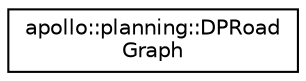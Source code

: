digraph "Graphical Class Hierarchy"
{
  edge [fontname="Helvetica",fontsize="10",labelfontname="Helvetica",labelfontsize="10"];
  node [fontname="Helvetica",fontsize="10",shape=record];
  rankdir="LR";
  Node1 [label="apollo::planning::DPRoad\lGraph",height=0.2,width=0.4,color="black", fillcolor="white", style="filled",URL="$classapollo_1_1planning_1_1DPRoadGraph.html"];
}
